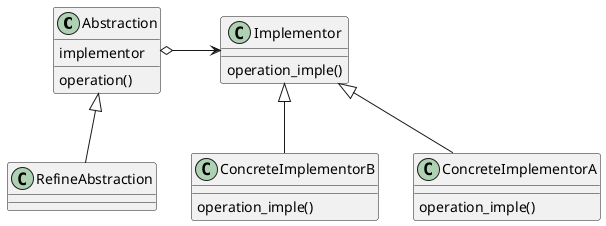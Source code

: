 @startuml
class Abstraction{
  implementor
  operation()
}

class RefineAbstraction{

}

class Implementor{
  operation_imple()
}

class ConcreteImplementorA{
  operation_imple()
}

class ConcreteImplementorB{
  operation_imple()
}

RefineAbstraction -up-|> Abstraction
Abstraction o-right-> Implementor
ConcreteImplementorA -up-|> Implementor
ConcreteImplementorB -up-|> Implementor

@enduml
